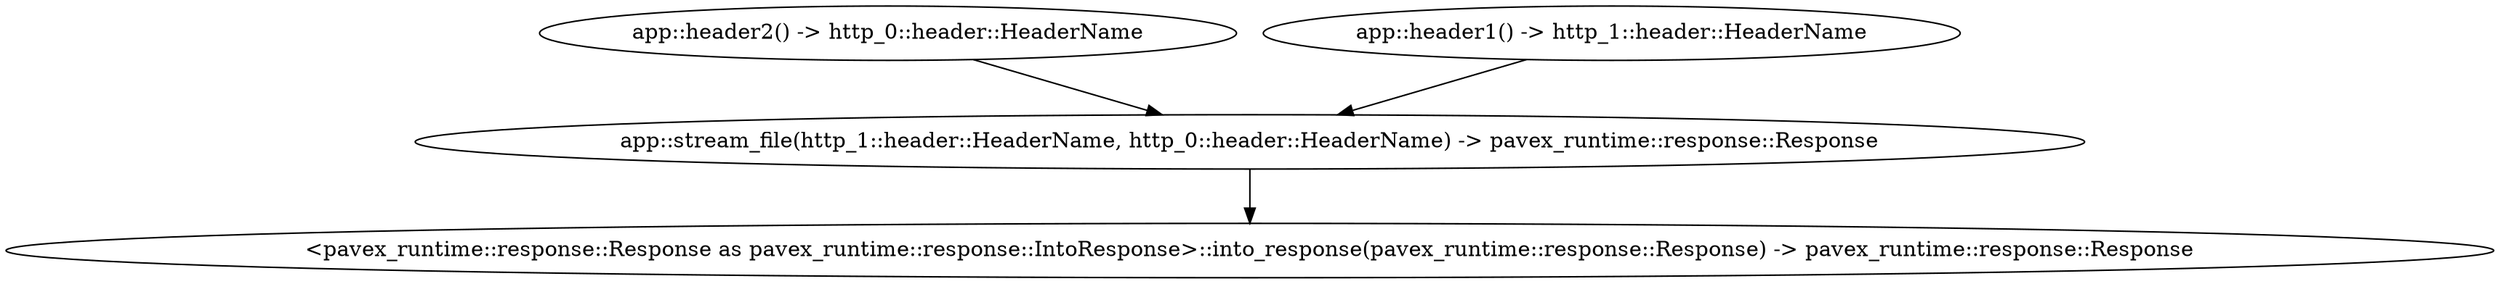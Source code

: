 digraph "/home" {
    0 [ label = "app::stream_file(http_1::header::HeaderName, http_0::header::HeaderName) -> pavex_runtime::response::Response"]
    1 [ label = "app::header2() -> http_0::header::HeaderName"]
    2 [ label = "app::header1() -> http_1::header::HeaderName"]
    3 [ label = "<pavex_runtime::response::Response as pavex_runtime::response::IntoResponse>::into_response(pavex_runtime::response::Response) -> pavex_runtime::response::Response"]
    1 -> 0 [ ]
    2 -> 0 [ ]
    0 -> 3 [ ]
}
digraph app_state {
    0 [ label = "crate::ApplicationState() -> crate::ApplicationState"]
}